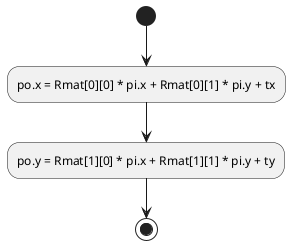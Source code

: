 @startuml

/'
    transform point p from local to global coordinate
    input1: const LPoint2D &pi
    input2: LPoint2D &po
'/

(*) --> "po.x = Rmat[0][0] * pi.x + Rmat[0][1] * pi.y + tx"
--> "po.y = Rmat[1][0] * pi.x + Rmat[1][1] * pi.y + ty"
--> (*)

@enduml